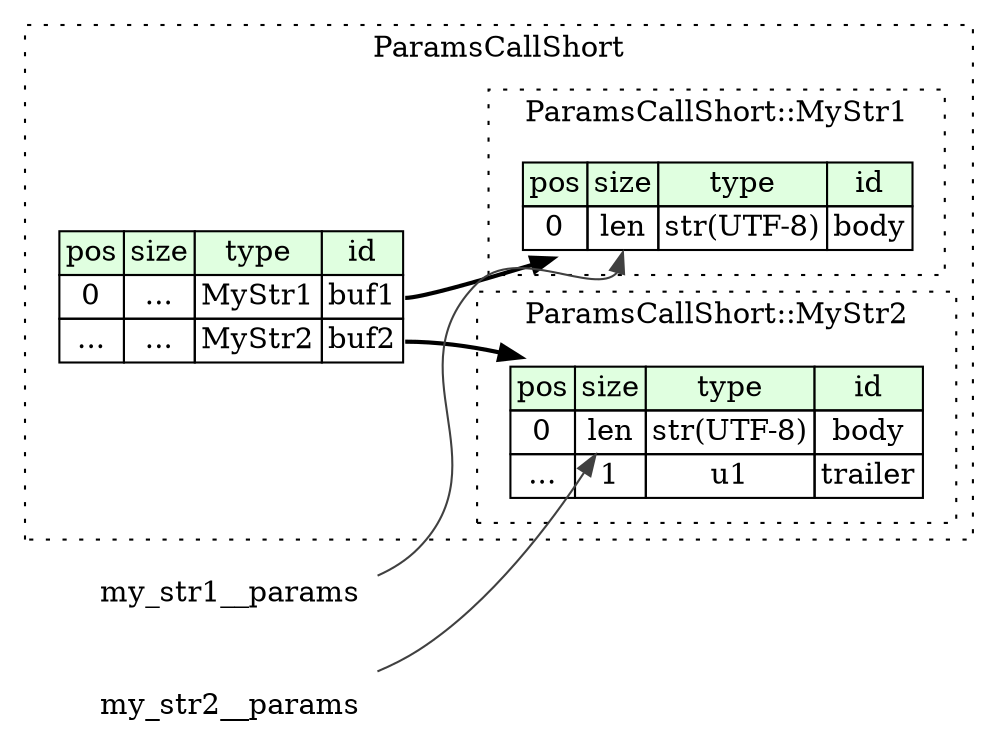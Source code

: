 digraph {
	rankdir=LR;
	node [shape=plaintext];
	subgraph cluster__params_call_short {
		label="ParamsCallShort";
		graph[style=dotted];

		params_call_short__seq [label=<<TABLE BORDER="0" CELLBORDER="1" CELLSPACING="0">
			<TR><TD BGCOLOR="#E0FFE0">pos</TD><TD BGCOLOR="#E0FFE0">size</TD><TD BGCOLOR="#E0FFE0">type</TD><TD BGCOLOR="#E0FFE0">id</TD></TR>
			<TR><TD PORT="buf1_pos">0</TD><TD PORT="buf1_size">...</TD><TD>MyStr1</TD><TD PORT="buf1_type">buf1</TD></TR>
			<TR><TD PORT="buf2_pos">...</TD><TD PORT="buf2_size">...</TD><TD>MyStr2</TD><TD PORT="buf2_type">buf2</TD></TR>
		</TABLE>>];
		subgraph cluster__my_str1 {
			label="ParamsCallShort::MyStr1";
			graph[style=dotted];

			my_str1__seq [label=<<TABLE BORDER="0" CELLBORDER="1" CELLSPACING="0">
				<TR><TD BGCOLOR="#E0FFE0">pos</TD><TD BGCOLOR="#E0FFE0">size</TD><TD BGCOLOR="#E0FFE0">type</TD><TD BGCOLOR="#E0FFE0">id</TD></TR>
				<TR><TD PORT="body_pos">0</TD><TD PORT="body_size">len</TD><TD>str(UTF-8)</TD><TD PORT="body_type">body</TD></TR>
			</TABLE>>];
		}
		subgraph cluster__my_str2 {
			label="ParamsCallShort::MyStr2";
			graph[style=dotted];

			my_str2__seq [label=<<TABLE BORDER="0" CELLBORDER="1" CELLSPACING="0">
				<TR><TD BGCOLOR="#E0FFE0">pos</TD><TD BGCOLOR="#E0FFE0">size</TD><TD BGCOLOR="#E0FFE0">type</TD><TD BGCOLOR="#E0FFE0">id</TD></TR>
				<TR><TD PORT="body_pos">0</TD><TD PORT="body_size">len</TD><TD>str(UTF-8)</TD><TD PORT="body_type">body</TD></TR>
				<TR><TD PORT="trailer_pos">...</TD><TD PORT="trailer_size">1</TD><TD>u1</TD><TD PORT="trailer_type">trailer</TD></TR>
			</TABLE>>];
		}
	}
	params_call_short__seq:buf1_type -> my_str1__seq [style=bold];
	params_call_short__seq:buf2_type -> my_str2__seq [style=bold];
	my_str1__params:len_type -> my_str1__seq:body_size [color="#404040"];
	my_str2__params:len_type -> my_str2__seq:body_size [color="#404040"];
}
